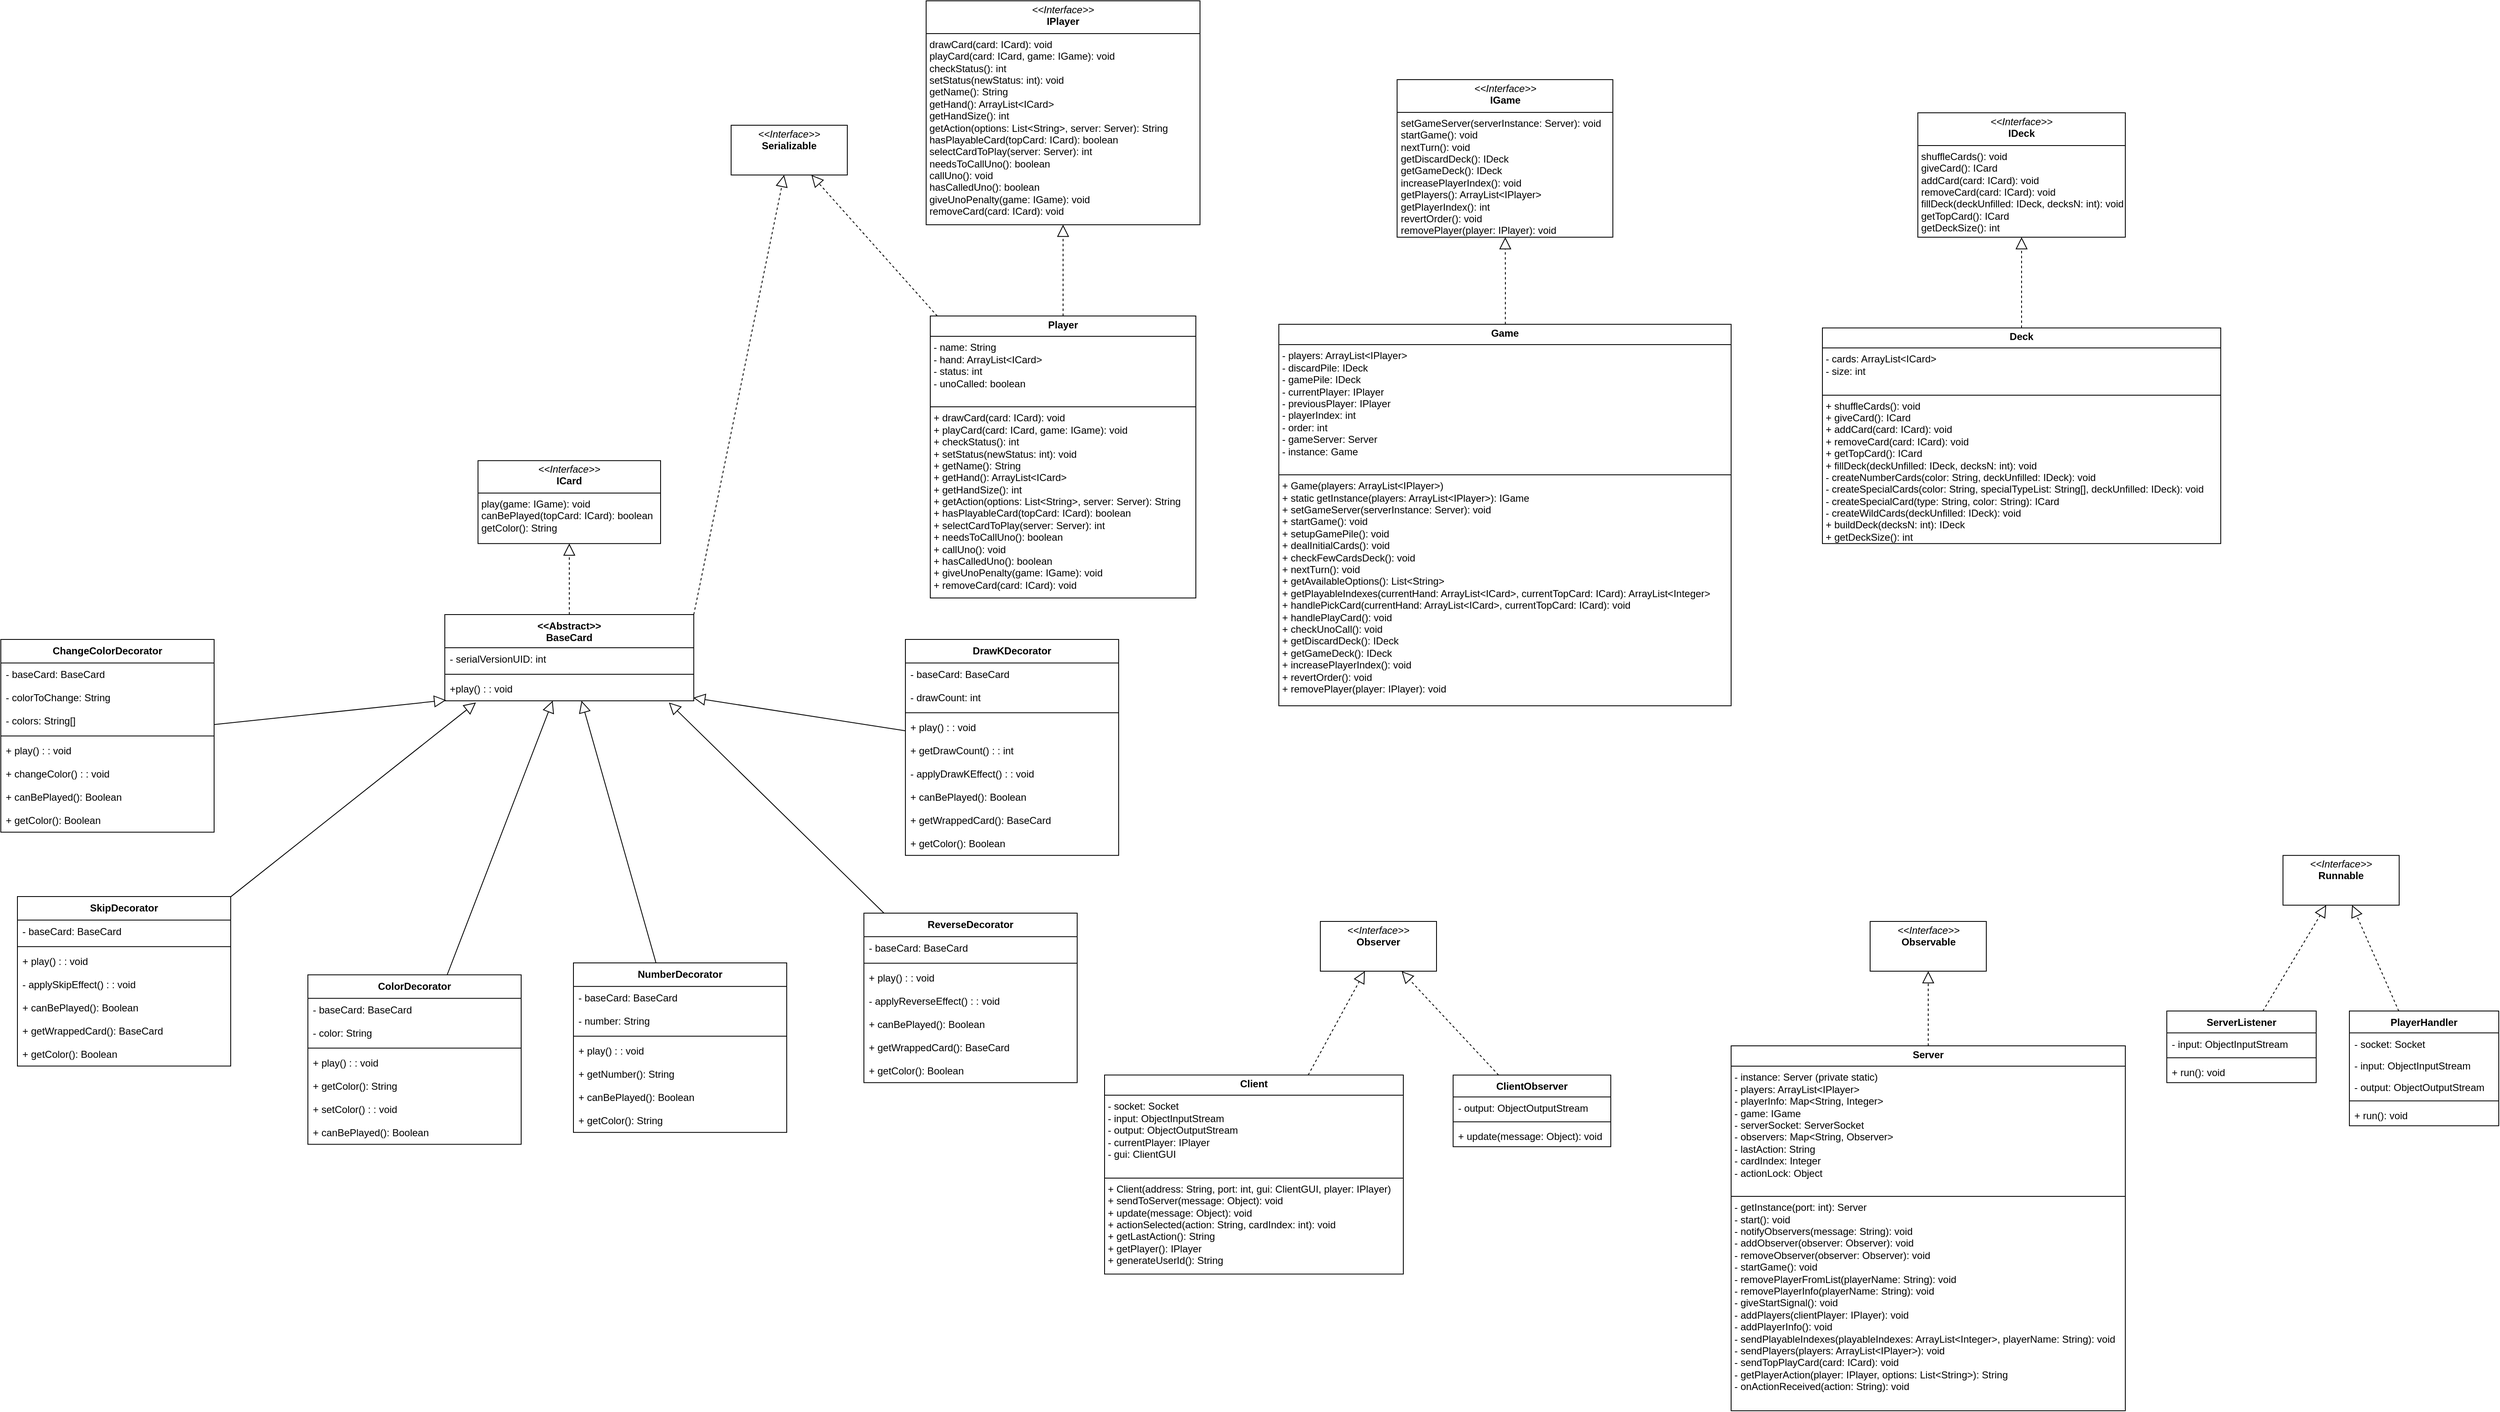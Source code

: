 <mxfile version="24.8.4">
  <diagram name="Page-1" id="fSlsh31axyPd56DWgIhY">
    <mxGraphModel dx="2947" dy="1742" grid="1" gridSize="10" guides="1" tooltips="1" connect="1" arrows="1" fold="1" page="1" pageScale="1" pageWidth="850" pageHeight="1100" math="0" shadow="0">
      <root>
        <mxCell id="0" />
        <mxCell id="1" parent="0" />
        <mxCell id="378dVVBtM-6NzvakNOln-52" value="&lt;p style=&quot;margin:0px;margin-top:4px;text-align:center;&quot;&gt;&lt;i&gt;&amp;lt;&amp;lt;Interface&amp;gt;&amp;gt;&lt;/i&gt;&lt;br&gt;&lt;b&gt;IPlayer&lt;/b&gt;&lt;/p&gt;&lt;hr size=&quot;1&quot; style=&quot;border-style:solid;&quot;&gt;&lt;p style=&quot;margin:0px;margin-left:4px;&quot;&gt;drawCard(card: ICard): void&lt;br&gt;playCard(card: ICard, game: IGame): void&lt;br&gt;checkStatus(): int&lt;br&gt;setStatus(newStatus: int): void&lt;br&gt;getName(): String&lt;br&gt;getHand(): ArrayList&amp;lt;ICard&amp;gt;&lt;br&gt;getHandSize(): int&lt;br&gt;getAction(options: List&amp;lt;String&amp;gt;, server: Server): String&lt;br&gt;hasPlayableCard(topCard: ICard): boolean&lt;br&gt;selectCardToPlay(server: Server): int&lt;br&gt;needsToCallUno(): boolean&lt;br&gt;callUno(): void&lt;br&gt;hasCalledUno(): boolean&lt;br&gt;giveUnoPenalty(game: IGame): void&lt;br&gt;removeCard(card: ICard): void&lt;/p&gt;" style="verticalAlign=top;align=left;overflow=fill;html=1;whiteSpace=wrap;" vertex="1" parent="1">
          <mxGeometry x="-75" y="-770" width="330" height="270" as="geometry" />
        </mxCell>
        <mxCell id="378dVVBtM-6NzvakNOln-53" value="&lt;p style=&quot;margin:0px;margin-top:4px;text-align:center;&quot;&gt;&lt;i&gt;&amp;lt;&amp;lt;Interface&amp;gt;&amp;gt;&lt;/i&gt;&lt;br&gt;&lt;b&gt;IGame&lt;/b&gt;&lt;/p&gt;&lt;hr size=&quot;1&quot; style=&quot;border-style:solid;&quot;&gt;&lt;p style=&quot;margin:0px;margin-left:4px;&quot;&gt;setGameServer(serverInstance: Server): void&lt;br/&gt;startGame(): void&lt;br/&gt;nextTurn(): void&lt;br/&gt;getDiscardDeck(): IDeck&lt;br/&gt;getGameDeck(): IDeck&lt;br/&gt;increasePlayerIndex(): void&lt;br/&gt;getPlayers(): ArrayList&amp;lt;IPlayer&amp;gt;&lt;br/&gt;getPlayerIndex(): int&lt;br/&gt;revertOrder(): void&lt;br/&gt;removePlayer(player: IPlayer): void&lt;/p&gt;" style="verticalAlign=top;align=left;overflow=fill;html=1;whiteSpace=wrap;" vertex="1" parent="1">
          <mxGeometry x="492.5" y="-675" width="260" height="190" as="geometry" />
        </mxCell>
        <mxCell id="378dVVBtM-6NzvakNOln-54" value="&lt;p style=&quot;margin:0px;margin-top:4px;text-align:center;&quot;&gt;&lt;i&gt;&amp;lt;&amp;lt;Interface&amp;gt;&amp;gt;&lt;/i&gt;&lt;br&gt;&lt;b&gt;IDeck&lt;/b&gt;&lt;/p&gt;&lt;hr size=&quot;1&quot; style=&quot;border-style:solid;&quot;&gt;&lt;p style=&quot;margin:0px;margin-left:4px;&quot;&gt;shuffleCards(): void&lt;br/&gt;giveCard(): ICard&lt;br/&gt;addCard(card: ICard): void&lt;br/&gt;removeCard(card: ICard): void&lt;br/&gt;fillDeck(deckUnfilled: IDeck, decksN: int): void&lt;br/&gt;getTopCard(): ICard&lt;br/&gt;getDeckSize(): int&lt;/p&gt;" style="verticalAlign=top;align=left;overflow=fill;html=1;whiteSpace=wrap;" vertex="1" parent="1">
          <mxGeometry x="1120" y="-635" width="250" height="150" as="geometry" />
        </mxCell>
        <mxCell id="378dVVBtM-6NzvakNOln-55" value="&lt;p style=&quot;margin:0px;margin-top:4px;text-align:center;&quot;&gt;&lt;i&gt;&amp;lt;&amp;lt;Interface&amp;gt;&amp;gt;&lt;/i&gt;&lt;br&gt;&lt;b&gt;ICard&lt;/b&gt;&lt;/p&gt;&lt;hr size=&quot;1&quot; style=&quot;border-style:solid;&quot;&gt;&lt;p style=&quot;margin:0px;margin-left:4px;&quot;&gt;play(game: IGame): void&amp;nbsp;&lt;/p&gt;&lt;p style=&quot;margin:0px;margin-left:4px;&quot;&gt;canBePlayed(topCard: ICard): boolean&amp;nbsp;&lt;/p&gt;&lt;p style=&quot;margin:0px;margin-left:4px;&quot;&gt;getColor(): String&lt;/p&gt;" style="verticalAlign=top;align=left;overflow=fill;html=1;whiteSpace=wrap;" vertex="1" parent="1">
          <mxGeometry x="-615" y="-215.6" width="220" height="100" as="geometry" />
        </mxCell>
        <mxCell id="378dVVBtM-6NzvakNOln-57" value="&lt;p style=&quot;margin:0px;margin-top:4px;text-align:center;&quot;&gt;&lt;i&gt;&amp;lt;&amp;lt;Interface&amp;gt;&amp;gt;&lt;/i&gt;&lt;br&gt;&lt;b&gt;Observer&lt;/b&gt;&lt;/p&gt;" style="verticalAlign=top;align=left;overflow=fill;html=1;whiteSpace=wrap;" vertex="1" parent="1">
          <mxGeometry x="400" y="340" width="140" height="60" as="geometry" />
        </mxCell>
        <mxCell id="378dVVBtM-6NzvakNOln-58" value="&lt;p style=&quot;margin:0px;margin-top:4px;text-align:center;&quot;&gt;&lt;i&gt;&amp;lt;&amp;lt;Interface&amp;gt;&amp;gt;&lt;/i&gt;&lt;br&gt;&lt;b&gt;Observable&lt;/b&gt;&lt;/p&gt;" style="verticalAlign=top;align=left;overflow=fill;html=1;whiteSpace=wrap;" vertex="1" parent="1">
          <mxGeometry x="1062.5" y="340" width="140" height="60" as="geometry" />
        </mxCell>
        <mxCell id="378dVVBtM-6NzvakNOln-67" value="&lt;p style=&quot;margin:0px;margin-top:4px;text-align:center;&quot;&gt;&lt;i&gt;&amp;lt;&amp;lt;Interface&amp;gt;&amp;gt;&lt;/i&gt;&lt;br&gt;&lt;b&gt;Serializable&lt;/b&gt;&lt;/p&gt;" style="verticalAlign=top;align=left;overflow=fill;html=1;whiteSpace=wrap;" vertex="1" parent="1">
          <mxGeometry x="-310" y="-620" width="140" height="60" as="geometry" />
        </mxCell>
        <mxCell id="378dVVBtM-6NzvakNOln-68" value="ServerListener" style="swimlane;fontStyle=1;align=center;verticalAlign=top;childLayout=stackLayout;horizontal=1;startSize=26.375;horizontalStack=0;resizeParent=1;resizeParentMax=0;resizeLast=0;collapsible=0;marginBottom=0;" vertex="1" parent="1">
          <mxGeometry x="1420" y="448.03" width="180" height="86.375" as="geometry" />
        </mxCell>
        <mxCell id="378dVVBtM-6NzvakNOln-69" value="- input: ObjectInputStream" style="text;strokeColor=none;fillColor=none;align=left;verticalAlign=top;spacingLeft=4;spacingRight=4;overflow=hidden;rotatable=0;points=[[0,0.5],[1,0.5]];portConstraint=eastwest;" vertex="1" parent="378dVVBtM-6NzvakNOln-68">
          <mxGeometry y="26.375" width="180" height="26" as="geometry" />
        </mxCell>
        <mxCell id="378dVVBtM-6NzvakNOln-72" style="line;strokeWidth=1;fillColor=none;align=left;verticalAlign=middle;spacingTop=-1;spacingLeft=3;spacingRight=3;rotatable=0;labelPosition=right;points=[];portConstraint=eastwest;strokeColor=inherit;" vertex="1" parent="378dVVBtM-6NzvakNOln-68">
          <mxGeometry y="52.375" width="180" height="8" as="geometry" />
        </mxCell>
        <mxCell id="378dVVBtM-6NzvakNOln-231" value="+ run(): void" style="text;strokeColor=none;fillColor=none;align=left;verticalAlign=top;spacingLeft=4;spacingRight=4;overflow=hidden;rotatable=0;points=[[0,0.5],[1,0.5]];portConstraint=eastwest;" vertex="1" parent="378dVVBtM-6NzvakNOln-68">
          <mxGeometry y="60.375" width="180" height="26" as="geometry" />
        </mxCell>
        <mxCell id="378dVVBtM-6NzvakNOln-76" value="&lt;p style=&quot;margin:0px;margin-top:4px;text-align:center;&quot;&gt;&lt;i&gt;&amp;lt;&amp;lt;Interface&amp;gt;&amp;gt;&lt;/i&gt;&lt;br&gt;&lt;b&gt;Runnable&lt;/b&gt;&lt;/p&gt;" style="verticalAlign=top;align=left;overflow=fill;html=1;whiteSpace=wrap;" vertex="1" parent="1">
          <mxGeometry x="1560" y="260.4" width="140" height="60" as="geometry" />
        </mxCell>
        <mxCell id="378dVVBtM-6NzvakNOln-77" value="PlayerHandler" style="swimlane;fontStyle=1;align=center;verticalAlign=top;childLayout=stackLayout;horizontal=1;startSize=26.375;horizontalStack=0;resizeParent=1;resizeParentMax=0;resizeLast=0;collapsible=0;marginBottom=0;" vertex="1" parent="1">
          <mxGeometry x="1640" y="448.03" width="180" height="138.375" as="geometry" />
        </mxCell>
        <mxCell id="378dVVBtM-6NzvakNOln-78" value="- socket: Socket" style="text;strokeColor=none;fillColor=none;align=left;verticalAlign=top;spacingLeft=4;spacingRight=4;overflow=hidden;rotatable=0;points=[[0,0.5],[1,0.5]];portConstraint=eastwest;" vertex="1" parent="378dVVBtM-6NzvakNOln-77">
          <mxGeometry y="26.375" width="180" height="26" as="geometry" />
        </mxCell>
        <mxCell id="378dVVBtM-6NzvakNOln-79" value="- input: ObjectInputStream" style="text;strokeColor=none;fillColor=none;align=left;verticalAlign=top;spacingLeft=4;spacingRight=4;overflow=hidden;rotatable=0;points=[[0,0.5],[1,0.5]];portConstraint=eastwest;" vertex="1" parent="378dVVBtM-6NzvakNOln-77">
          <mxGeometry y="52.375" width="180" height="26" as="geometry" />
        </mxCell>
        <mxCell id="378dVVBtM-6NzvakNOln-80" value="- output: ObjectOutputStream" style="text;strokeColor=none;fillColor=none;align=left;verticalAlign=top;spacingLeft=4;spacingRight=4;overflow=hidden;rotatable=0;points=[[0,0.5],[1,0.5]];portConstraint=eastwest;" vertex="1" parent="378dVVBtM-6NzvakNOln-77">
          <mxGeometry y="78.375" width="180" height="26" as="geometry" />
        </mxCell>
        <mxCell id="378dVVBtM-6NzvakNOln-81" style="line;strokeWidth=1;fillColor=none;align=left;verticalAlign=middle;spacingTop=-1;spacingLeft=3;spacingRight=3;rotatable=0;labelPosition=right;points=[];portConstraint=eastwest;strokeColor=inherit;" vertex="1" parent="378dVVBtM-6NzvakNOln-77">
          <mxGeometry y="104.375" width="180" height="8" as="geometry" />
        </mxCell>
        <mxCell id="378dVVBtM-6NzvakNOln-83" value="+ run(): void" style="text;strokeColor=none;fillColor=none;align=left;verticalAlign=top;spacingLeft=4;spacingRight=4;overflow=hidden;rotatable=0;points=[[0,0.5],[1,0.5]];portConstraint=eastwest;" vertex="1" parent="378dVVBtM-6NzvakNOln-77">
          <mxGeometry y="112.375" width="180" height="26" as="geometry" />
        </mxCell>
        <mxCell id="378dVVBtM-6NzvakNOln-85" value="ClientObserver" style="swimlane;fontStyle=1;align=center;verticalAlign=top;childLayout=stackLayout;horizontal=1;startSize=26.375;horizontalStack=0;resizeParent=1;resizeParentMax=0;resizeLast=0;collapsible=0;marginBottom=0;" vertex="1" parent="1">
          <mxGeometry x="560" y="525.19" width="190" height="86.375" as="geometry" />
        </mxCell>
        <mxCell id="378dVVBtM-6NzvakNOln-230" value="- output: ObjectOutputStream" style="text;strokeColor=none;fillColor=none;align=left;verticalAlign=top;spacingLeft=4;spacingRight=4;overflow=hidden;rotatable=0;points=[[0,0.5],[1,0.5]];portConstraint=eastwest;" vertex="1" parent="378dVVBtM-6NzvakNOln-85">
          <mxGeometry y="26.375" width="190" height="26" as="geometry" />
        </mxCell>
        <mxCell id="378dVVBtM-6NzvakNOln-89" style="line;strokeWidth=1;fillColor=none;align=left;verticalAlign=middle;spacingTop=-1;spacingLeft=3;spacingRight=3;rotatable=0;labelPosition=right;points=[];portConstraint=eastwest;strokeColor=inherit;" vertex="1" parent="378dVVBtM-6NzvakNOln-85">
          <mxGeometry y="52.375" width="190" height="8" as="geometry" />
        </mxCell>
        <mxCell id="378dVVBtM-6NzvakNOln-75" value="+ update(message: Object): void" style="text;strokeColor=none;fillColor=none;align=left;verticalAlign=top;spacingLeft=4;spacingRight=4;overflow=hidden;rotatable=0;points=[[0,0.5],[1,0.5]];portConstraint=eastwest;" vertex="1" parent="378dVVBtM-6NzvakNOln-85">
          <mxGeometry y="60.375" width="190" height="26" as="geometry" />
        </mxCell>
        <mxCell id="378dVVBtM-6NzvakNOln-93" value="&lt;&lt;Abstract&gt;&gt;&#xa;BaseCard" style="swimlane;fontStyle=1;align=center;verticalAlign=top;childLayout=stackLayout;horizontal=1;startSize=40;horizontalStack=0;resizeParent=1;resizeParentMax=0;resizeLast=0;collapsible=0;marginBottom=0;" vertex="1" parent="1">
          <mxGeometry x="-655" y="-30" width="300" height="104" as="geometry" />
        </mxCell>
        <mxCell id="378dVVBtM-6NzvakNOln-94" value="- serialVersionUID: int" style="text;strokeColor=none;fillColor=none;align=left;verticalAlign=top;spacingLeft=4;spacingRight=4;overflow=hidden;rotatable=0;points=[[0,0.5],[1,0.5]];portConstraint=eastwest;" vertex="1" parent="378dVVBtM-6NzvakNOln-93">
          <mxGeometry y="40" width="300" height="28" as="geometry" />
        </mxCell>
        <mxCell id="378dVVBtM-6NzvakNOln-97" style="line;strokeWidth=1;fillColor=none;align=left;verticalAlign=middle;spacingTop=-1;spacingLeft=3;spacingRight=3;rotatable=0;labelPosition=right;points=[];portConstraint=eastwest;strokeColor=inherit;" vertex="1" parent="378dVVBtM-6NzvakNOln-93">
          <mxGeometry y="68" width="300" height="8" as="geometry" />
        </mxCell>
        <mxCell id="378dVVBtM-6NzvakNOln-98" value="+play() : : void" style="text;strokeColor=none;fillColor=none;align=left;verticalAlign=top;spacingLeft=4;spacingRight=4;overflow=hidden;rotatable=0;points=[[0,0.5],[1,0.5]];portConstraint=eastwest;" vertex="1" parent="378dVVBtM-6NzvakNOln-93">
          <mxGeometry y="76" width="300" height="28" as="geometry" />
        </mxCell>
        <mxCell id="378dVVBtM-6NzvakNOln-101" value="ChangeColorDecorator" style="swimlane;fontStyle=1;align=center;verticalAlign=top;childLayout=stackLayout;horizontal=1;startSize=28.4;horizontalStack=0;resizeParent=1;resizeParentMax=0;resizeLast=0;collapsible=0;marginBottom=0;" vertex="1" parent="1">
          <mxGeometry x="-1190" width="257" height="232.4" as="geometry" />
        </mxCell>
        <mxCell id="378dVVBtM-6NzvakNOln-102" value="- baseCard: BaseCard" style="text;strokeColor=none;fillColor=none;align=left;verticalAlign=top;spacingLeft=4;spacingRight=4;overflow=hidden;rotatable=0;points=[[0,0.5],[1,0.5]];portConstraint=eastwest;" vertex="1" parent="378dVVBtM-6NzvakNOln-101">
          <mxGeometry y="28.4" width="257" height="28" as="geometry" />
        </mxCell>
        <mxCell id="378dVVBtM-6NzvakNOln-103" value="- colorToChange: String" style="text;strokeColor=none;fillColor=none;align=left;verticalAlign=top;spacingLeft=4;spacingRight=4;overflow=hidden;rotatable=0;points=[[0,0.5],[1,0.5]];portConstraint=eastwest;" vertex="1" parent="378dVVBtM-6NzvakNOln-101">
          <mxGeometry y="56.4" width="257" height="28" as="geometry" />
        </mxCell>
        <mxCell id="378dVVBtM-6NzvakNOln-104" value="- colors: String[]" style="text;strokeColor=none;fillColor=none;align=left;verticalAlign=top;spacingLeft=4;spacingRight=4;overflow=hidden;rotatable=0;points=[[0,0.5],[1,0.5]];portConstraint=eastwest;" vertex="1" parent="378dVVBtM-6NzvakNOln-101">
          <mxGeometry y="84.4" width="257" height="28" as="geometry" />
        </mxCell>
        <mxCell id="378dVVBtM-6NzvakNOln-105" style="line;strokeWidth=1;fillColor=none;align=left;verticalAlign=middle;spacingTop=-1;spacingLeft=3;spacingRight=3;rotatable=0;labelPosition=right;points=[];portConstraint=eastwest;strokeColor=inherit;" vertex="1" parent="378dVVBtM-6NzvakNOln-101">
          <mxGeometry y="112.4" width="257" height="8" as="geometry" />
        </mxCell>
        <mxCell id="378dVVBtM-6NzvakNOln-107" value="+ play() : : void" style="text;strokeColor=none;fillColor=none;align=left;verticalAlign=top;spacingLeft=4;spacingRight=4;overflow=hidden;rotatable=0;points=[[0,0.5],[1,0.5]];portConstraint=eastwest;" vertex="1" parent="378dVVBtM-6NzvakNOln-101">
          <mxGeometry y="120.4" width="257" height="28" as="geometry" />
        </mxCell>
        <mxCell id="378dVVBtM-6NzvakNOln-106" value="+ changeColor() : : void" style="text;strokeColor=none;fillColor=none;align=left;verticalAlign=top;spacingLeft=4;spacingRight=4;overflow=hidden;rotatable=0;points=[[0,0.5],[1,0.5]];portConstraint=eastwest;" vertex="1" parent="378dVVBtM-6NzvakNOln-101">
          <mxGeometry y="148.4" width="257" height="28" as="geometry" />
        </mxCell>
        <mxCell id="378dVVBtM-6NzvakNOln-149" value="+ canBePlayed(): Boolean" style="text;strokeColor=none;fillColor=none;align=left;verticalAlign=top;spacingLeft=4;spacingRight=4;overflow=hidden;rotatable=0;points=[[0,0.5],[1,0.5]];portConstraint=eastwest;" vertex="1" parent="378dVVBtM-6NzvakNOln-101">
          <mxGeometry y="176.4" width="257" height="28" as="geometry" />
        </mxCell>
        <mxCell id="378dVVBtM-6NzvakNOln-108" value="+ getColor(): Boolean" style="text;strokeColor=none;fillColor=none;align=left;verticalAlign=top;spacingLeft=4;spacingRight=4;overflow=hidden;rotatable=0;points=[[0,0.5],[1,0.5]];portConstraint=eastwest;" vertex="1" parent="378dVVBtM-6NzvakNOln-101">
          <mxGeometry y="204.4" width="257" height="28" as="geometry" />
        </mxCell>
        <mxCell id="378dVVBtM-6NzvakNOln-150" value="ColorDecorator" style="swimlane;fontStyle=1;align=center;verticalAlign=top;childLayout=stackLayout;horizontal=1;startSize=28.4;horizontalStack=0;resizeParent=1;resizeParentMax=0;resizeLast=0;collapsible=0;marginBottom=0;" vertex="1" parent="1">
          <mxGeometry x="-820" y="404.37" width="257" height="204.4" as="geometry" />
        </mxCell>
        <mxCell id="378dVVBtM-6NzvakNOln-151" value="- baseCard: BaseCard" style="text;strokeColor=none;fillColor=none;align=left;verticalAlign=top;spacingLeft=4;spacingRight=4;overflow=hidden;rotatable=0;points=[[0,0.5],[1,0.5]];portConstraint=eastwest;" vertex="1" parent="378dVVBtM-6NzvakNOln-150">
          <mxGeometry y="28.4" width="257" height="28" as="geometry" />
        </mxCell>
        <mxCell id="378dVVBtM-6NzvakNOln-153" value="- color: String" style="text;strokeColor=none;fillColor=none;align=left;verticalAlign=top;spacingLeft=4;spacingRight=4;overflow=hidden;rotatable=0;points=[[0,0.5],[1,0.5]];portConstraint=eastwest;" vertex="1" parent="378dVVBtM-6NzvakNOln-150">
          <mxGeometry y="56.4" width="257" height="28" as="geometry" />
        </mxCell>
        <mxCell id="378dVVBtM-6NzvakNOln-154" style="line;strokeWidth=1;fillColor=none;align=left;verticalAlign=middle;spacingTop=-1;spacingLeft=3;spacingRight=3;rotatable=0;labelPosition=right;points=[];portConstraint=eastwest;strokeColor=inherit;" vertex="1" parent="378dVVBtM-6NzvakNOln-150">
          <mxGeometry y="84.4" width="257" height="8" as="geometry" />
        </mxCell>
        <mxCell id="378dVVBtM-6NzvakNOln-155" value="+ play() : : void" style="text;strokeColor=none;fillColor=none;align=left;verticalAlign=top;spacingLeft=4;spacingRight=4;overflow=hidden;rotatable=0;points=[[0,0.5],[1,0.5]];portConstraint=eastwest;" vertex="1" parent="378dVVBtM-6NzvakNOln-150">
          <mxGeometry y="92.4" width="257" height="28" as="geometry" />
        </mxCell>
        <mxCell id="378dVVBtM-6NzvakNOln-158" value="+ getColor(): String" style="text;strokeColor=none;fillColor=none;align=left;verticalAlign=top;spacingLeft=4;spacingRight=4;overflow=hidden;rotatable=0;points=[[0,0.5],[1,0.5]];portConstraint=eastwest;" vertex="1" parent="378dVVBtM-6NzvakNOln-150">
          <mxGeometry y="120.4" width="257" height="28" as="geometry" />
        </mxCell>
        <mxCell id="378dVVBtM-6NzvakNOln-156" value="+ setColor() : : void" style="text;strokeColor=none;fillColor=none;align=left;verticalAlign=top;spacingLeft=4;spacingRight=4;overflow=hidden;rotatable=0;points=[[0,0.5],[1,0.5]];portConstraint=eastwest;" vertex="1" parent="378dVVBtM-6NzvakNOln-150">
          <mxGeometry y="148.4" width="257" height="28" as="geometry" />
        </mxCell>
        <mxCell id="378dVVBtM-6NzvakNOln-157" value="+ canBePlayed(): Boolean" style="text;strokeColor=none;fillColor=none;align=left;verticalAlign=top;spacingLeft=4;spacingRight=4;overflow=hidden;rotatable=0;points=[[0,0.5],[1,0.5]];portConstraint=eastwest;" vertex="1" parent="378dVVBtM-6NzvakNOln-150">
          <mxGeometry y="176.4" width="257" height="28" as="geometry" />
        </mxCell>
        <mxCell id="378dVVBtM-6NzvakNOln-160" value="DrawKDecorator" style="swimlane;fontStyle=1;align=center;verticalAlign=top;childLayout=stackLayout;horizontal=1;startSize=28.4;horizontalStack=0;resizeParent=1;resizeParentMax=0;resizeLast=0;collapsible=0;marginBottom=0;" vertex="1" parent="1">
          <mxGeometry x="-100" width="257" height="260.4" as="geometry" />
        </mxCell>
        <mxCell id="378dVVBtM-6NzvakNOln-161" value="- baseCard: BaseCard" style="text;strokeColor=none;fillColor=none;align=left;verticalAlign=top;spacingLeft=4;spacingRight=4;overflow=hidden;rotatable=0;points=[[0,0.5],[1,0.5]];portConstraint=eastwest;" vertex="1" parent="378dVVBtM-6NzvakNOln-160">
          <mxGeometry y="28.4" width="257" height="28" as="geometry" />
        </mxCell>
        <mxCell id="378dVVBtM-6NzvakNOln-163" value="- drawCount: int" style="text;strokeColor=none;fillColor=none;align=left;verticalAlign=top;spacingLeft=4;spacingRight=4;overflow=hidden;rotatable=0;points=[[0,0.5],[1,0.5]];portConstraint=eastwest;" vertex="1" parent="378dVVBtM-6NzvakNOln-160">
          <mxGeometry y="56.4" width="257" height="28" as="geometry" />
        </mxCell>
        <mxCell id="378dVVBtM-6NzvakNOln-164" style="line;strokeWidth=1;fillColor=none;align=left;verticalAlign=middle;spacingTop=-1;spacingLeft=3;spacingRight=3;rotatable=0;labelPosition=right;points=[];portConstraint=eastwest;strokeColor=inherit;" vertex="1" parent="378dVVBtM-6NzvakNOln-160">
          <mxGeometry y="84.4" width="257" height="8" as="geometry" />
        </mxCell>
        <mxCell id="378dVVBtM-6NzvakNOln-165" value="+ play() : : void" style="text;strokeColor=none;fillColor=none;align=left;verticalAlign=top;spacingLeft=4;spacingRight=4;overflow=hidden;rotatable=0;points=[[0,0.5],[1,0.5]];portConstraint=eastwest;" vertex="1" parent="378dVVBtM-6NzvakNOln-160">
          <mxGeometry y="92.4" width="257" height="28" as="geometry" />
        </mxCell>
        <mxCell id="378dVVBtM-6NzvakNOln-166" value="+ getDrawCount() : : int" style="text;strokeColor=none;fillColor=none;align=left;verticalAlign=top;spacingLeft=4;spacingRight=4;overflow=hidden;rotatable=0;points=[[0,0.5],[1,0.5]];portConstraint=eastwest;" vertex="1" parent="378dVVBtM-6NzvakNOln-160">
          <mxGeometry y="120.4" width="257" height="28" as="geometry" />
        </mxCell>
        <mxCell id="378dVVBtM-6NzvakNOln-169" value="- applyDrawKEffect() : : void" style="text;strokeColor=none;fillColor=none;align=left;verticalAlign=top;spacingLeft=4;spacingRight=4;overflow=hidden;rotatable=0;points=[[0,0.5],[1,0.5]];portConstraint=eastwest;" vertex="1" parent="378dVVBtM-6NzvakNOln-160">
          <mxGeometry y="148.4" width="257" height="28" as="geometry" />
        </mxCell>
        <mxCell id="378dVVBtM-6NzvakNOln-167" value="+ canBePlayed(): Boolean" style="text;strokeColor=none;fillColor=none;align=left;verticalAlign=top;spacingLeft=4;spacingRight=4;overflow=hidden;rotatable=0;points=[[0,0.5],[1,0.5]];portConstraint=eastwest;" vertex="1" parent="378dVVBtM-6NzvakNOln-160">
          <mxGeometry y="176.4" width="257" height="28" as="geometry" />
        </mxCell>
        <mxCell id="378dVVBtM-6NzvakNOln-170" value="+ getWrappedCard(): BaseCard" style="text;strokeColor=none;fillColor=none;align=left;verticalAlign=top;spacingLeft=4;spacingRight=4;overflow=hidden;rotatable=0;points=[[0,0.5],[1,0.5]];portConstraint=eastwest;" vertex="1" parent="378dVVBtM-6NzvakNOln-160">
          <mxGeometry y="204.4" width="257" height="28" as="geometry" />
        </mxCell>
        <mxCell id="378dVVBtM-6NzvakNOln-168" value="+ getColor(): Boolean" style="text;strokeColor=none;fillColor=none;align=left;verticalAlign=top;spacingLeft=4;spacingRight=4;overflow=hidden;rotatable=0;points=[[0,0.5],[1,0.5]];portConstraint=eastwest;" vertex="1" parent="378dVVBtM-6NzvakNOln-160">
          <mxGeometry y="232.4" width="257" height="28" as="geometry" />
        </mxCell>
        <mxCell id="378dVVBtM-6NzvakNOln-171" value="SkipDecorator" style="swimlane;fontStyle=1;align=center;verticalAlign=top;childLayout=stackLayout;horizontal=1;startSize=28.4;horizontalStack=0;resizeParent=1;resizeParentMax=0;resizeLast=0;collapsible=0;marginBottom=0;" vertex="1" parent="1">
          <mxGeometry x="-1170" y="310" width="257" height="204.4" as="geometry" />
        </mxCell>
        <mxCell id="378dVVBtM-6NzvakNOln-172" value="- baseCard: BaseCard" style="text;strokeColor=none;fillColor=none;align=left;verticalAlign=top;spacingLeft=4;spacingRight=4;overflow=hidden;rotatable=0;points=[[0,0.5],[1,0.5]];portConstraint=eastwest;" vertex="1" parent="378dVVBtM-6NzvakNOln-171">
          <mxGeometry y="28.4" width="257" height="28" as="geometry" />
        </mxCell>
        <mxCell id="378dVVBtM-6NzvakNOln-174" style="line;strokeWidth=1;fillColor=none;align=left;verticalAlign=middle;spacingTop=-1;spacingLeft=3;spacingRight=3;rotatable=0;labelPosition=right;points=[];portConstraint=eastwest;strokeColor=inherit;" vertex="1" parent="378dVVBtM-6NzvakNOln-171">
          <mxGeometry y="56.4" width="257" height="8" as="geometry" />
        </mxCell>
        <mxCell id="378dVVBtM-6NzvakNOln-175" value="+ play() : : void" style="text;strokeColor=none;fillColor=none;align=left;verticalAlign=top;spacingLeft=4;spacingRight=4;overflow=hidden;rotatable=0;points=[[0,0.5],[1,0.5]];portConstraint=eastwest;" vertex="1" parent="378dVVBtM-6NzvakNOln-171">
          <mxGeometry y="64.4" width="257" height="28" as="geometry" />
        </mxCell>
        <mxCell id="378dVVBtM-6NzvakNOln-177" value="- applySkipEffect() : : void" style="text;strokeColor=none;fillColor=none;align=left;verticalAlign=top;spacingLeft=4;spacingRight=4;overflow=hidden;rotatable=0;points=[[0,0.5],[1,0.5]];portConstraint=eastwest;" vertex="1" parent="378dVVBtM-6NzvakNOln-171">
          <mxGeometry y="92.4" width="257" height="28" as="geometry" />
        </mxCell>
        <mxCell id="378dVVBtM-6NzvakNOln-178" value="+ canBePlayed(): Boolean" style="text;strokeColor=none;fillColor=none;align=left;verticalAlign=top;spacingLeft=4;spacingRight=4;overflow=hidden;rotatable=0;points=[[0,0.5],[1,0.5]];portConstraint=eastwest;" vertex="1" parent="378dVVBtM-6NzvakNOln-171">
          <mxGeometry y="120.4" width="257" height="28" as="geometry" />
        </mxCell>
        <mxCell id="378dVVBtM-6NzvakNOln-179" value="+ getWrappedCard(): BaseCard" style="text;strokeColor=none;fillColor=none;align=left;verticalAlign=top;spacingLeft=4;spacingRight=4;overflow=hidden;rotatable=0;points=[[0,0.5],[1,0.5]];portConstraint=eastwest;" vertex="1" parent="378dVVBtM-6NzvakNOln-171">
          <mxGeometry y="148.4" width="257" height="28" as="geometry" />
        </mxCell>
        <mxCell id="378dVVBtM-6NzvakNOln-180" value="+ getColor(): Boolean" style="text;strokeColor=none;fillColor=none;align=left;verticalAlign=top;spacingLeft=4;spacingRight=4;overflow=hidden;rotatable=0;points=[[0,0.5],[1,0.5]];portConstraint=eastwest;" vertex="1" parent="378dVVBtM-6NzvakNOln-171">
          <mxGeometry y="176.4" width="257" height="28" as="geometry" />
        </mxCell>
        <mxCell id="378dVVBtM-6NzvakNOln-181" value="NumberDecorator" style="swimlane;fontStyle=1;align=center;verticalAlign=top;childLayout=stackLayout;horizontal=1;startSize=28.4;horizontalStack=0;resizeParent=1;resizeParentMax=0;resizeLast=0;collapsible=0;marginBottom=0;" vertex="1" parent="1">
          <mxGeometry x="-500" y="390" width="257" height="204.4" as="geometry" />
        </mxCell>
        <mxCell id="378dVVBtM-6NzvakNOln-182" value="- baseCard: BaseCard" style="text;strokeColor=none;fillColor=none;align=left;verticalAlign=top;spacingLeft=4;spacingRight=4;overflow=hidden;rotatable=0;points=[[0,0.5],[1,0.5]];portConstraint=eastwest;" vertex="1" parent="378dVVBtM-6NzvakNOln-181">
          <mxGeometry y="28.4" width="257" height="28" as="geometry" />
        </mxCell>
        <mxCell id="378dVVBtM-6NzvakNOln-183" value="- number: String" style="text;strokeColor=none;fillColor=none;align=left;verticalAlign=top;spacingLeft=4;spacingRight=4;overflow=hidden;rotatable=0;points=[[0,0.5],[1,0.5]];portConstraint=eastwest;" vertex="1" parent="378dVVBtM-6NzvakNOln-181">
          <mxGeometry y="56.4" width="257" height="28" as="geometry" />
        </mxCell>
        <mxCell id="378dVVBtM-6NzvakNOln-184" style="line;strokeWidth=1;fillColor=none;align=left;verticalAlign=middle;spacingTop=-1;spacingLeft=3;spacingRight=3;rotatable=0;labelPosition=right;points=[];portConstraint=eastwest;strokeColor=inherit;" vertex="1" parent="378dVVBtM-6NzvakNOln-181">
          <mxGeometry y="84.4" width="257" height="8" as="geometry" />
        </mxCell>
        <mxCell id="378dVVBtM-6NzvakNOln-185" value="+ play() : : void" style="text;strokeColor=none;fillColor=none;align=left;verticalAlign=top;spacingLeft=4;spacingRight=4;overflow=hidden;rotatable=0;points=[[0,0.5],[1,0.5]];portConstraint=eastwest;" vertex="1" parent="378dVVBtM-6NzvakNOln-181">
          <mxGeometry y="92.4" width="257" height="28" as="geometry" />
        </mxCell>
        <mxCell id="378dVVBtM-6NzvakNOln-186" value="+ getNumber(): String" style="text;strokeColor=none;fillColor=none;align=left;verticalAlign=top;spacingLeft=4;spacingRight=4;overflow=hidden;rotatable=0;points=[[0,0.5],[1,0.5]];portConstraint=eastwest;" vertex="1" parent="378dVVBtM-6NzvakNOln-181">
          <mxGeometry y="120.4" width="257" height="28" as="geometry" />
        </mxCell>
        <mxCell id="378dVVBtM-6NzvakNOln-188" value="+ canBePlayed(): Boolean" style="text;strokeColor=none;fillColor=none;align=left;verticalAlign=top;spacingLeft=4;spacingRight=4;overflow=hidden;rotatable=0;points=[[0,0.5],[1,0.5]];portConstraint=eastwest;" vertex="1" parent="378dVVBtM-6NzvakNOln-181">
          <mxGeometry y="148.4" width="257" height="28" as="geometry" />
        </mxCell>
        <mxCell id="378dVVBtM-6NzvakNOln-189" value="+ getColor(): String" style="text;strokeColor=none;fillColor=none;align=left;verticalAlign=top;spacingLeft=4;spacingRight=4;overflow=hidden;rotatable=0;points=[[0,0.5],[1,0.5]];portConstraint=eastwest;" vertex="1" parent="378dVVBtM-6NzvakNOln-181">
          <mxGeometry y="176.4" width="257" height="28" as="geometry" />
        </mxCell>
        <mxCell id="378dVVBtM-6NzvakNOln-190" value="ReverseDecorator" style="swimlane;fontStyle=1;align=center;verticalAlign=top;childLayout=stackLayout;horizontal=1;startSize=28.4;horizontalStack=0;resizeParent=1;resizeParentMax=0;resizeLast=0;collapsible=0;marginBottom=0;" vertex="1" parent="1">
          <mxGeometry x="-150" y="330" width="257" height="204.4" as="geometry" />
        </mxCell>
        <mxCell id="378dVVBtM-6NzvakNOln-191" value="- baseCard: BaseCard" style="text;strokeColor=none;fillColor=none;align=left;verticalAlign=top;spacingLeft=4;spacingRight=4;overflow=hidden;rotatable=0;points=[[0,0.5],[1,0.5]];portConstraint=eastwest;" vertex="1" parent="378dVVBtM-6NzvakNOln-190">
          <mxGeometry y="28.4" width="257" height="28" as="geometry" />
        </mxCell>
        <mxCell id="378dVVBtM-6NzvakNOln-192" style="line;strokeWidth=1;fillColor=none;align=left;verticalAlign=middle;spacingTop=-1;spacingLeft=3;spacingRight=3;rotatable=0;labelPosition=right;points=[];portConstraint=eastwest;strokeColor=inherit;" vertex="1" parent="378dVVBtM-6NzvakNOln-190">
          <mxGeometry y="56.4" width="257" height="8" as="geometry" />
        </mxCell>
        <mxCell id="378dVVBtM-6NzvakNOln-193" value="+ play() : : void" style="text;strokeColor=none;fillColor=none;align=left;verticalAlign=top;spacingLeft=4;spacingRight=4;overflow=hidden;rotatable=0;points=[[0,0.5],[1,0.5]];portConstraint=eastwest;" vertex="1" parent="378dVVBtM-6NzvakNOln-190">
          <mxGeometry y="64.4" width="257" height="28" as="geometry" />
        </mxCell>
        <mxCell id="378dVVBtM-6NzvakNOln-194" value="- applyReverseEffect() : : void" style="text;strokeColor=none;fillColor=none;align=left;verticalAlign=top;spacingLeft=4;spacingRight=4;overflow=hidden;rotatable=0;points=[[0,0.5],[1,0.5]];portConstraint=eastwest;" vertex="1" parent="378dVVBtM-6NzvakNOln-190">
          <mxGeometry y="92.4" width="257" height="28" as="geometry" />
        </mxCell>
        <mxCell id="378dVVBtM-6NzvakNOln-195" value="+ canBePlayed(): Boolean" style="text;strokeColor=none;fillColor=none;align=left;verticalAlign=top;spacingLeft=4;spacingRight=4;overflow=hidden;rotatable=0;points=[[0,0.5],[1,0.5]];portConstraint=eastwest;" vertex="1" parent="378dVVBtM-6NzvakNOln-190">
          <mxGeometry y="120.4" width="257" height="28" as="geometry" />
        </mxCell>
        <mxCell id="378dVVBtM-6NzvakNOln-196" value="+ getWrappedCard(): BaseCard" style="text;strokeColor=none;fillColor=none;align=left;verticalAlign=top;spacingLeft=4;spacingRight=4;overflow=hidden;rotatable=0;points=[[0,0.5],[1,0.5]];portConstraint=eastwest;" vertex="1" parent="378dVVBtM-6NzvakNOln-190">
          <mxGeometry y="148.4" width="257" height="28" as="geometry" />
        </mxCell>
        <mxCell id="378dVVBtM-6NzvakNOln-197" value="+ getColor(): Boolean" style="text;strokeColor=none;fillColor=none;align=left;verticalAlign=top;spacingLeft=4;spacingRight=4;overflow=hidden;rotatable=0;points=[[0,0.5],[1,0.5]];portConstraint=eastwest;" vertex="1" parent="378dVVBtM-6NzvakNOln-190">
          <mxGeometry y="176.4" width="257" height="28" as="geometry" />
        </mxCell>
        <mxCell id="378dVVBtM-6NzvakNOln-199" value="" style="endArrow=block;dashed=1;endFill=0;endSize=12;html=1;rounded=0;exitX=1;exitY=0;exitDx=0;exitDy=0;" edge="1" parent="1" source="378dVVBtM-6NzvakNOln-93" target="378dVVBtM-6NzvakNOln-67">
          <mxGeometry width="160" relative="1" as="geometry">
            <mxPoint x="-457" y="-206" as="sourcePoint" />
            <mxPoint x="-293" y="-420" as="targetPoint" />
          </mxGeometry>
        </mxCell>
        <mxCell id="378dVVBtM-6NzvakNOln-200" value="" style="endArrow=block;dashed=1;endFill=0;endSize=12;html=1;rounded=0;" edge="1" parent="1" source="378dVVBtM-6NzvakNOln-93" target="378dVVBtM-6NzvakNOln-55">
          <mxGeometry width="160" relative="1" as="geometry">
            <mxPoint x="-447" y="-196" as="sourcePoint" />
            <mxPoint x="-283" y="-410" as="targetPoint" />
          </mxGeometry>
        </mxCell>
        <mxCell id="378dVVBtM-6NzvakNOln-201" value="" style="endArrow=block;endFill=0;endSize=12;html=1;rounded=0;entryX=0.005;entryY=0.971;entryDx=0;entryDy=0;entryPerimeter=0;" edge="1" parent="1" source="378dVVBtM-6NzvakNOln-101" target="378dVVBtM-6NzvakNOln-98">
          <mxGeometry width="160" relative="1" as="geometry">
            <mxPoint x="-437" y="-186" as="sourcePoint" />
            <mxPoint x="-273" y="-400" as="targetPoint" />
          </mxGeometry>
        </mxCell>
        <mxCell id="378dVVBtM-6NzvakNOln-202" value="" style="endArrow=block;endFill=0;endSize=12;html=1;rounded=0;" edge="1" parent="1" source="378dVVBtM-6NzvakNOln-150" target="378dVVBtM-6NzvakNOln-93">
          <mxGeometry width="160" relative="1" as="geometry">
            <mxPoint x="-708" y="160" as="sourcePoint" />
            <mxPoint x="-643" y="83" as="targetPoint" />
          </mxGeometry>
        </mxCell>
        <mxCell id="378dVVBtM-6NzvakNOln-203" value="" style="endArrow=block;endFill=0;endSize=12;html=1;rounded=0;entryX=0.998;entryY=0.869;entryDx=0;entryDy=0;entryPerimeter=0;" edge="1" parent="1" source="378dVVBtM-6NzvakNOln-160" target="378dVVBtM-6NzvakNOln-98">
          <mxGeometry width="160" relative="1" as="geometry">
            <mxPoint x="-698" y="170" as="sourcePoint" />
            <mxPoint x="-633" y="93" as="targetPoint" />
          </mxGeometry>
        </mxCell>
        <mxCell id="378dVVBtM-6NzvakNOln-204" value="" style="endArrow=block;endFill=0;endSize=12;html=1;rounded=0;entryX=0.125;entryY=1.073;entryDx=0;entryDy=0;entryPerimeter=0;" edge="1" parent="1" source="378dVVBtM-6NzvakNOln-171" target="378dVVBtM-6NzvakNOln-98">
          <mxGeometry width="160" relative="1" as="geometry">
            <mxPoint x="-688" y="180" as="sourcePoint" />
            <mxPoint x="-623" y="103" as="targetPoint" />
          </mxGeometry>
        </mxCell>
        <mxCell id="378dVVBtM-6NzvakNOln-205" value="" style="endArrow=block;endFill=0;endSize=12;html=1;rounded=0;entryX=0.9;entryY=1.073;entryDx=0;entryDy=0;entryPerimeter=0;" edge="1" parent="1" source="378dVVBtM-6NzvakNOln-190" target="378dVVBtM-6NzvakNOln-98">
          <mxGeometry width="160" relative="1" as="geometry">
            <mxPoint x="-678" y="190" as="sourcePoint" />
            <mxPoint x="-613" y="113" as="targetPoint" />
          </mxGeometry>
        </mxCell>
        <mxCell id="378dVVBtM-6NzvakNOln-206" value="" style="endArrow=block;endFill=0;endSize=12;html=1;rounded=0;" edge="1" parent="1" source="378dVVBtM-6NzvakNOln-181" target="378dVVBtM-6NzvakNOln-93">
          <mxGeometry width="160" relative="1" as="geometry">
            <mxPoint x="-668" y="200" as="sourcePoint" />
            <mxPoint x="-603" y="123" as="targetPoint" />
          </mxGeometry>
        </mxCell>
        <mxCell id="378dVVBtM-6NzvakNOln-207" value="&lt;p style=&quot;margin:0px;margin-top:4px;text-align:center;&quot;&gt;&lt;b&gt;Player&lt;/b&gt;&lt;/p&gt;&lt;hr size=&quot;1&quot; style=&quot;border-style:solid;&quot;&gt;&lt;p style=&quot;margin:0px;margin-left:4px;&quot;&gt;- name: String&lt;/p&gt;&lt;p style=&quot;margin:0px;margin-left:4px;&quot;&gt;- hand: ArrayList&amp;lt;ICard&amp;gt;&lt;/p&gt;&lt;p style=&quot;margin:0px;margin-left:4px;&quot;&gt;- status: int&lt;/p&gt;&lt;p style=&quot;margin:0px;margin-left:4px;&quot;&gt;- unoCalled: boolean&lt;/p&gt;&lt;div&gt;&lt;br&gt;&lt;/div&gt;&lt;hr size=&quot;1&quot; style=&quot;border-style:solid;&quot;&gt;&lt;p style=&quot;margin:0px;margin-left:4px;&quot;&gt;+ drawCard(card: ICard): void&lt;/p&gt;&lt;p style=&quot;margin:0px;margin-left:4px;&quot;&gt;+ playCard(card: ICard, game: IGame): void&lt;/p&gt;&lt;p style=&quot;margin:0px;margin-left:4px;&quot;&gt;+ checkStatus(): int&lt;/p&gt;&lt;p style=&quot;margin:0px;margin-left:4px;&quot;&gt;+ setStatus(newStatus: int): void&lt;/p&gt;&lt;p style=&quot;margin:0px;margin-left:4px;&quot;&gt;+ getName(): String&lt;/p&gt;&lt;p style=&quot;margin:0px;margin-left:4px;&quot;&gt;+ getHand(): ArrayList&amp;lt;ICard&amp;gt;&lt;/p&gt;&lt;p style=&quot;margin:0px;margin-left:4px;&quot;&gt;+ getHandSize(): int&lt;/p&gt;&lt;p style=&quot;margin:0px;margin-left:4px;&quot;&gt;+ getAction(options: List&amp;lt;String&amp;gt;, server: Server): String&lt;/p&gt;&lt;p style=&quot;margin:0px;margin-left:4px;&quot;&gt;+ hasPlayableCard(topCard: ICard): boolean&lt;/p&gt;&lt;p style=&quot;margin:0px;margin-left:4px;&quot;&gt;+ selectCardToPlay(server: Server): int&lt;/p&gt;&lt;p style=&quot;margin:0px;margin-left:4px;&quot;&gt;+ needsToCallUno(): boolean&lt;/p&gt;&lt;p style=&quot;margin:0px;margin-left:4px;&quot;&gt;+ callUno(): void&lt;/p&gt;&lt;p style=&quot;margin:0px;margin-left:4px;&quot;&gt;+ hasCalledUno(): boolean&lt;/p&gt;&lt;p style=&quot;margin:0px;margin-left:4px;&quot;&gt;+ giveUnoPenalty(game: IGame): void&lt;/p&gt;&lt;p style=&quot;margin:0px;margin-left:4px;&quot;&gt;+ removeCard(card: ICard): void&lt;/p&gt;&lt;div&gt;&lt;br&gt;&lt;/div&gt;" style="verticalAlign=top;align=left;overflow=fill;html=1;whiteSpace=wrap;" vertex="1" parent="1">
          <mxGeometry x="-70" y="-390" width="320" height="340" as="geometry" />
        </mxCell>
        <mxCell id="378dVVBtM-6NzvakNOln-208" value="" style="endArrow=block;dashed=1;endFill=0;endSize=12;html=1;rounded=0;" edge="1" parent="1" source="378dVVBtM-6NzvakNOln-207" target="378dVVBtM-6NzvakNOln-67">
          <mxGeometry width="160" relative="1" as="geometry">
            <mxPoint x="-345" y="-20" as="sourcePoint" />
            <mxPoint x="-275" y="-420" as="targetPoint" />
          </mxGeometry>
        </mxCell>
        <mxCell id="378dVVBtM-6NzvakNOln-209" value="" style="endArrow=block;dashed=1;endFill=0;endSize=12;html=1;rounded=0;" edge="1" parent="1" source="378dVVBtM-6NzvakNOln-207" target="378dVVBtM-6NzvakNOln-52">
          <mxGeometry width="160" relative="1" as="geometry">
            <mxPoint x="-335" y="-10" as="sourcePoint" />
            <mxPoint x="-265" y="-410" as="targetPoint" />
          </mxGeometry>
        </mxCell>
        <mxCell id="378dVVBtM-6NzvakNOln-210" value="&lt;p style=&quot;margin:0px;margin-top:4px;text-align:center;&quot;&gt;&lt;b&gt;Game&lt;/b&gt;&lt;/p&gt;&lt;hr size=&quot;1&quot; style=&quot;border-style:solid;&quot;&gt;&lt;p style=&quot;margin:0px;margin-left:4px;&quot;&gt;&lt;span class=&quot;hljs-deletion&quot;&gt;- players: ArrayList&amp;lt;IPlayer&amp;gt;&lt;/span&gt;&lt;br&gt;&lt;span class=&quot;hljs-deletion&quot;&gt;- discardPile: IDeck&lt;/span&gt;&lt;br&gt;&lt;span class=&quot;hljs-deletion&quot;&gt;- gamePile: IDeck&lt;/span&gt;&lt;br&gt;&lt;span class=&quot;hljs-deletion&quot;&gt;- currentPlayer: IPlayer&lt;/span&gt;&lt;br&gt;&lt;span class=&quot;hljs-deletion&quot;&gt;- previousPlayer: IPlayer&lt;/span&gt;&lt;br&gt;&lt;span class=&quot;hljs-deletion&quot;&gt;- playerIndex: int&lt;/span&gt;&lt;br&gt;&lt;span class=&quot;hljs-deletion&quot;&gt;- order: int&lt;/span&gt;&lt;br&gt;&lt;span class=&quot;hljs-deletion&quot;&gt;- gameServer: Server&lt;/span&gt;&lt;br&gt;&lt;span class=&quot;hljs-deletion&quot;&gt;- instance: Game&lt;/span&gt;&lt;/p&gt;&lt;div&gt;&lt;br&gt;&lt;/div&gt;&lt;hr size=&quot;1&quot; style=&quot;border-style:solid;&quot;&gt;&lt;p style=&quot;margin:0px;margin-left:4px;&quot;&gt;&lt;span class=&quot;hljs-addition&quot;&gt;+ Game(players: ArrayList&amp;lt;IPlayer&amp;gt;)&lt;/span&gt;&lt;br/&gt;&lt;span class=&quot;hljs-addition&quot;&gt;+ static getInstance(players: ArrayList&amp;lt;IPlayer&amp;gt;): IGame&lt;/span&gt;&lt;br/&gt;&lt;span class=&quot;hljs-addition&quot;&gt;+ setGameServer(serverInstance: Server): void&lt;/span&gt;&lt;br/&gt;&lt;span class=&quot;hljs-addition&quot;&gt;+ startGame(): void&lt;/span&gt;&lt;br/&gt;&lt;span class=&quot;hljs-addition&quot;&gt;+ setupGamePile(): void&lt;/span&gt;&lt;br/&gt;&lt;span class=&quot;hljs-addition&quot;&gt;+ dealInitialCards(): void&lt;/span&gt;&lt;br/&gt;&lt;span class=&quot;hljs-addition&quot;&gt;+ checkFewCardsDeck(): void&lt;/span&gt;&lt;br/&gt;&lt;span class=&quot;hljs-addition&quot;&gt;+ nextTurn(): void&lt;/span&gt;&lt;br/&gt;&lt;span class=&quot;hljs-addition&quot;&gt;+ getAvailableOptions(): List&amp;lt;String&amp;gt;&lt;/span&gt;&lt;br/&gt;&lt;span class=&quot;hljs-addition&quot;&gt;+ getPlayableIndexes(currentHand: ArrayList&amp;lt;ICard&amp;gt;, currentTopCard: ICard): ArrayList&amp;lt;Integer&amp;gt;&lt;/span&gt;&lt;br/&gt;&lt;span class=&quot;hljs-addition&quot;&gt;+ handlePickCard(currentHand: ArrayList&amp;lt;ICard&amp;gt;, currentTopCard: ICard): void&lt;/span&gt;&lt;br/&gt;&lt;span class=&quot;hljs-addition&quot;&gt;+ handlePlayCard(): void&lt;/span&gt;&lt;br/&gt;&lt;span class=&quot;hljs-addition&quot;&gt;+ checkUnoCall(): void&lt;/span&gt;&lt;br/&gt;&lt;span class=&quot;hljs-addition&quot;&gt;+ getDiscardDeck(): IDeck&lt;/span&gt;&lt;br/&gt;&lt;span class=&quot;hljs-addition&quot;&gt;+ getGameDeck(): IDeck&lt;/span&gt;&lt;br/&gt;&lt;span class=&quot;hljs-addition&quot;&gt;+ increasePlayerIndex(): void&lt;/span&gt;&lt;br/&gt;&lt;span class=&quot;hljs-addition&quot;&gt;+ revertOrder(): void&lt;/span&gt;&lt;br/&gt;&lt;span class=&quot;hljs-addition&quot;&gt;+ removePlayer(player: IPlayer): void&lt;/span&gt;&lt;/p&gt;&lt;div&gt;&lt;br&gt;&lt;/div&gt;" style="verticalAlign=top;align=left;overflow=fill;html=1;whiteSpace=wrap;" vertex="1" parent="1">
          <mxGeometry x="350" y="-380" width="545" height="460" as="geometry" />
        </mxCell>
        <mxCell id="378dVVBtM-6NzvakNOln-211" value="" style="endArrow=block;dashed=1;endFill=0;endSize=12;html=1;rounded=0;" edge="1" parent="1" source="378dVVBtM-6NzvakNOln-210" target="378dVVBtM-6NzvakNOln-53">
          <mxGeometry width="160" relative="1" as="geometry">
            <mxPoint x="100" y="-380" as="sourcePoint" />
            <mxPoint x="100" y="-490" as="targetPoint" />
            <Array as="points">
              <mxPoint x="623" y="-430" />
            </Array>
          </mxGeometry>
        </mxCell>
        <mxCell id="378dVVBtM-6NzvakNOln-212" value="&lt;p style=&quot;margin:0px;margin-top:4px;text-align:center;&quot;&gt;&lt;b&gt;Deck&lt;/b&gt;&lt;/p&gt;&lt;hr size=&quot;1&quot; style=&quot;border-style:solid;&quot;&gt;&lt;p style=&quot;margin:0px;margin-left:4px;&quot;&gt;&lt;span class=&quot;hljs-bullet&quot;&gt;-&lt;/span&gt; cards: ArrayList&lt;span class=&quot;xml&quot;&gt;&amp;lt;&lt;span class=&quot;hljs-name&quot;&gt;ICard&lt;/span&gt;&amp;gt;&lt;/span&gt;&lt;br&gt;&lt;span class=&quot;hljs-bullet&quot;&gt;-&lt;/span&gt; size: int&lt;/p&gt;&lt;div&gt;&lt;br&gt;&lt;/div&gt;&lt;hr size=&quot;1&quot; style=&quot;border-style:solid;&quot;&gt;&lt;p style=&quot;margin:0px;margin-left:4px;&quot;&gt;&lt;span class=&quot;hljs-bullet&quot;&gt;+&lt;/span&gt; shuffleCards(): void&lt;br&gt;&lt;span class=&quot;hljs-bullet&quot;&gt;+&lt;/span&gt; giveCard(): ICard&lt;br&gt;&lt;span class=&quot;hljs-bullet&quot;&gt;+&lt;/span&gt; addCard(card: ICard): void&lt;br&gt;&lt;span class=&quot;hljs-bullet&quot;&gt;+&lt;/span&gt; removeCard(card: ICard): void&lt;br&gt;&lt;span class=&quot;hljs-bullet&quot;&gt;+&lt;/span&gt; getTopCard(): ICard&lt;br&gt;&lt;span class=&quot;hljs-bullet&quot;&gt;+&lt;/span&gt; fillDeck(deckUnfilled: IDeck, decksN: int): void&lt;br&gt;- createNumberCards(color: String, deckUnfilled: IDeck): void&lt;br&gt;- createSpecialCards(color: String, specialTypeList: String[], deckUnfilled: IDeck): void&lt;br&gt;- createSpecialCard(type: String, color: String): ICard&lt;br&gt;- createWildCards(deckUnfilled: IDeck): void&lt;br&gt;&lt;span class=&quot;hljs-bullet&quot;&gt;+&lt;/span&gt; buildDeck(decksN: int): IDeck&lt;br&gt;&lt;span class=&quot;hljs-bullet&quot;&gt;+&lt;/span&gt; getDeckSize(): int&lt;/p&gt;&lt;div&gt;&lt;br&gt;&lt;/div&gt;" style="verticalAlign=top;align=left;overflow=fill;html=1;whiteSpace=wrap;" vertex="1" parent="1">
          <mxGeometry x="1005" y="-375.6" width="480" height="260" as="geometry" />
        </mxCell>
        <mxCell id="378dVVBtM-6NzvakNOln-214" value="" style="endArrow=block;dashed=1;endFill=0;endSize=12;html=1;rounded=0;" edge="1" parent="1" source="378dVVBtM-6NzvakNOln-212" target="378dVVBtM-6NzvakNOln-54">
          <mxGeometry width="160" relative="1" as="geometry">
            <mxPoint x="1010" y="-270" as="sourcePoint" />
            <mxPoint x="1170" y="-270" as="targetPoint" />
          </mxGeometry>
        </mxCell>
        <mxCell id="378dVVBtM-6NzvakNOln-223" value="&lt;p style=&quot;margin:0px;margin-top:4px;text-align:center;&quot;&gt;&lt;b&gt;Client&lt;/b&gt;&lt;/p&gt;&lt;hr size=&quot;1&quot; style=&quot;border-style:solid;&quot;&gt;&lt;p style=&quot;margin:0px;margin-left:4px;&quot;&gt;&lt;span class=&quot;hljs-bullet&quot;&gt;-&lt;/span&gt; socket: Socket&lt;br&gt;&lt;span class=&quot;hljs-bullet&quot;&gt;-&lt;/span&gt; input: ObjectInputStream&lt;br&gt;&lt;span class=&quot;hljs-bullet&quot;&gt;-&lt;/span&gt; output: ObjectOutputStream&lt;br&gt;&lt;span class=&quot;hljs-bullet&quot;&gt;-&lt;/span&gt; currentPlayer: IPlayer&lt;br&gt;&lt;span class=&quot;hljs-bullet&quot;&gt;-&lt;/span&gt; gui: ClientGUI&lt;/p&gt;&lt;div&gt;&lt;br&gt;&lt;/div&gt;&lt;hr size=&quot;1&quot; style=&quot;border-style:solid;&quot;&gt;&lt;p style=&quot;margin:0px;margin-left:4px;&quot;&gt;&lt;span class=&quot;hljs-bullet&quot;&gt;+&lt;/span&gt; Client(address: String, port: int, gui: ClientGUI, player: IPlayer)&lt;br/&gt;&lt;span class=&quot;hljs-bullet&quot;&gt;+&lt;/span&gt; sendToServer(message: Object): void&lt;br/&gt;&lt;span class=&quot;hljs-bullet&quot;&gt;+&lt;/span&gt; update(message: Object): void&lt;br/&gt;&lt;span class=&quot;hljs-bullet&quot;&gt;+&lt;/span&gt; actionSelected(action: String, cardIndex: int): void&lt;br/&gt;&lt;span class=&quot;hljs-bullet&quot;&gt;+&lt;/span&gt; getLastAction(): String&lt;br/&gt;&lt;span class=&quot;hljs-bullet&quot;&gt;+&lt;/span&gt; getPlayer(): IPlayer&lt;br/&gt;&lt;span class=&quot;hljs-bullet&quot;&gt;+&lt;/span&gt; generateUserId(): String&lt;/p&gt;&lt;div&gt;&lt;br&gt;&lt;/div&gt;" style="verticalAlign=top;align=left;overflow=fill;html=1;whiteSpace=wrap;" vertex="1" parent="1">
          <mxGeometry x="140" y="525.19" width="360" height="240" as="geometry" />
        </mxCell>
        <mxCell id="378dVVBtM-6NzvakNOln-224" value="" style="endArrow=block;dashed=1;endFill=0;endSize=12;html=1;rounded=0;" edge="1" parent="1" source="378dVVBtM-6NzvakNOln-223" target="378dVVBtM-6NzvakNOln-57">
          <mxGeometry width="160" relative="1" as="geometry">
            <mxPoint x="640" y="319" as="sourcePoint" />
            <mxPoint x="640" y="210" as="targetPoint" />
          </mxGeometry>
        </mxCell>
        <mxCell id="378dVVBtM-6NzvakNOln-225" value="" style="endArrow=block;dashed=1;endFill=0;endSize=12;html=1;rounded=0;" edge="1" parent="1" source="378dVVBtM-6NzvakNOln-68" target="378dVVBtM-6NzvakNOln-76">
          <mxGeometry width="160" relative="1" as="geometry">
            <mxPoint x="1230" y="448.63" as="sourcePoint" />
            <mxPoint x="1230" y="323.63" as="targetPoint" />
          </mxGeometry>
        </mxCell>
        <mxCell id="378dVVBtM-6NzvakNOln-226" value="&lt;p style=&quot;margin:0px;margin-top:4px;text-align:center;&quot;&gt;&lt;b&gt;Server&lt;/b&gt;&lt;/p&gt;&lt;hr size=&quot;1&quot; style=&quot;border-style:solid;&quot;&gt;&lt;p style=&quot;margin:0px;margin-left:4px;&quot;&gt;&lt;span class=&quot;hljs-bullet&quot;&gt;-&lt;/span&gt; instance: Server (private static)&lt;br&gt;&lt;span class=&quot;hljs-bullet&quot;&gt;-&lt;/span&gt; players: ArrayList&lt;span class=&quot;xml&quot;&gt;&amp;lt;&lt;span class=&quot;hljs-name&quot;&gt;IPlayer&lt;/span&gt;&amp;gt;&lt;/span&gt;&lt;br&gt;&lt;span class=&quot;hljs-bullet&quot;&gt;-&lt;/span&gt; playerInfo: Map&lt;span class=&quot;xml&quot;&gt;&amp;lt;String, Integer&amp;gt;&lt;/span&gt;&lt;br&gt;&lt;span class=&quot;hljs-bullet&quot;&gt;-&lt;/span&gt; game: IGame&lt;br&gt;&lt;span class=&quot;hljs-bullet&quot;&gt;-&lt;/span&gt; serverSocket: ServerSocket&lt;br&gt;&lt;span class=&quot;hljs-bullet&quot;&gt;-&lt;/span&gt; observers: Map&lt;span class=&quot;xml&quot;&gt;&amp;lt;String, Observer&amp;gt;&lt;/span&gt;&lt;br&gt;&lt;span class=&quot;hljs-bullet&quot;&gt;-&lt;/span&gt; lastAction: String&lt;br&gt;&lt;span class=&quot;hljs-bullet&quot;&gt;-&lt;/span&gt; cardIndex: Integer&lt;br&gt;&lt;span class=&quot;hljs-bullet&quot;&gt;-&lt;/span&gt; actionLock: Object&lt;/p&gt;&lt;div&gt;&lt;br&gt;&lt;/div&gt;&lt;hr size=&quot;1&quot; style=&quot;border-style:solid;&quot;&gt;&lt;p style=&quot;margin:0px;margin-left:4px;&quot;&gt;&lt;span class=&quot;hljs-bullet&quot;&gt;-&lt;/span&gt; getInstance(port: int): Server&lt;br/&gt;&lt;span class=&quot;hljs-bullet&quot;&gt;-&lt;/span&gt; start(): void&lt;br/&gt;&lt;span class=&quot;hljs-bullet&quot;&gt;-&lt;/span&gt; notifyObservers(message: String): void&lt;br/&gt;&lt;span class=&quot;hljs-bullet&quot;&gt;-&lt;/span&gt; addObserver(observer: Observer): void&lt;br/&gt;&lt;span class=&quot;hljs-bullet&quot;&gt;-&lt;/span&gt; removeObserver(observer: Observer): void&lt;br/&gt;&lt;span class=&quot;hljs-bullet&quot;&gt;-&lt;/span&gt; startGame(): void&lt;br/&gt;&lt;span class=&quot;hljs-bullet&quot;&gt;-&lt;/span&gt; removePlayerFromList(playerName: String): void&lt;br/&gt;&lt;span class=&quot;hljs-bullet&quot;&gt;-&lt;/span&gt; removePlayerInfo(playerName: String): void&lt;br/&gt;&lt;span class=&quot;hljs-bullet&quot;&gt;-&lt;/span&gt; giveStartSignal(): void&lt;br/&gt;&lt;span class=&quot;hljs-bullet&quot;&gt;-&lt;/span&gt; addPlayers(clientPlayer: IPlayer): void&lt;br/&gt;&lt;span class=&quot;hljs-bullet&quot;&gt;-&lt;/span&gt; addPlayerInfo(): void&lt;br/&gt;&lt;span class=&quot;hljs-bullet&quot;&gt;-&lt;/span&gt; sendPlayableIndexes(playableIndexes: ArrayList&lt;span class=&quot;xml&quot;&gt;&amp;lt;&lt;span class=&quot;hljs-name&quot;&gt;Integer&lt;/span&gt;&amp;gt;&lt;/span&gt;, playerName: String): void&lt;br/&gt;&lt;span class=&quot;hljs-bullet&quot;&gt;-&lt;/span&gt; sendPlayers(players: ArrayList&lt;span class=&quot;xml&quot;&gt;&amp;lt;&lt;span class=&quot;hljs-name&quot;&gt;IPlayer&lt;/span&gt;&amp;gt;&lt;/span&gt;): void&lt;br/&gt;&lt;span class=&quot;hljs-bullet&quot;&gt;-&lt;/span&gt; sendTopPlayCard(card: ICard): void&lt;br/&gt;&lt;span class=&quot;hljs-bullet&quot;&gt;-&lt;/span&gt; getPlayerAction(player: IPlayer, options: List&lt;span class=&quot;xml&quot;&gt;&amp;lt;&lt;span class=&quot;hljs-name&quot;&gt;String&lt;/span&gt;&amp;gt;&lt;/span&gt;): String&lt;br/&gt;&lt;span class=&quot;hljs-bullet&quot;&gt;-&lt;/span&gt; onActionReceived(action: String): void&lt;/p&gt;&lt;div&gt;&lt;br&gt;&lt;/div&gt;" style="verticalAlign=top;align=left;overflow=fill;html=1;whiteSpace=wrap;" vertex="1" parent="1">
          <mxGeometry x="895" y="490" width="475" height="440" as="geometry" />
        </mxCell>
        <mxCell id="378dVVBtM-6NzvakNOln-227" value="" style="endArrow=block;dashed=1;endFill=0;endSize=12;html=1;rounded=0;" edge="1" parent="1" source="378dVVBtM-6NzvakNOln-226" target="378dVVBtM-6NzvakNOln-58">
          <mxGeometry width="160" relative="1" as="geometry">
            <mxPoint x="480" y="545" as="sourcePoint" />
            <mxPoint x="480" y="420" as="targetPoint" />
          </mxGeometry>
        </mxCell>
        <mxCell id="378dVVBtM-6NzvakNOln-228" value="" style="endArrow=block;dashed=1;endFill=0;endSize=12;html=1;rounded=0;" edge="1" parent="1" source="378dVVBtM-6NzvakNOln-77" target="378dVVBtM-6NzvakNOln-76">
          <mxGeometry width="160" relative="1" as="geometry">
            <mxPoint x="1520" y="458" as="sourcePoint" />
            <mxPoint x="1520" y="328" as="targetPoint" />
          </mxGeometry>
        </mxCell>
        <mxCell id="378dVVBtM-6NzvakNOln-229" value="" style="endArrow=block;dashed=1;endFill=0;endSize=12;html=1;rounded=0;" edge="1" parent="1" source="378dVVBtM-6NzvakNOln-85" target="378dVVBtM-6NzvakNOln-57">
          <mxGeometry width="160" relative="1" as="geometry">
            <mxPoint x="395" y="535" as="sourcePoint" />
            <mxPoint x="464" y="410" as="targetPoint" />
          </mxGeometry>
        </mxCell>
      </root>
    </mxGraphModel>
  </diagram>
</mxfile>
